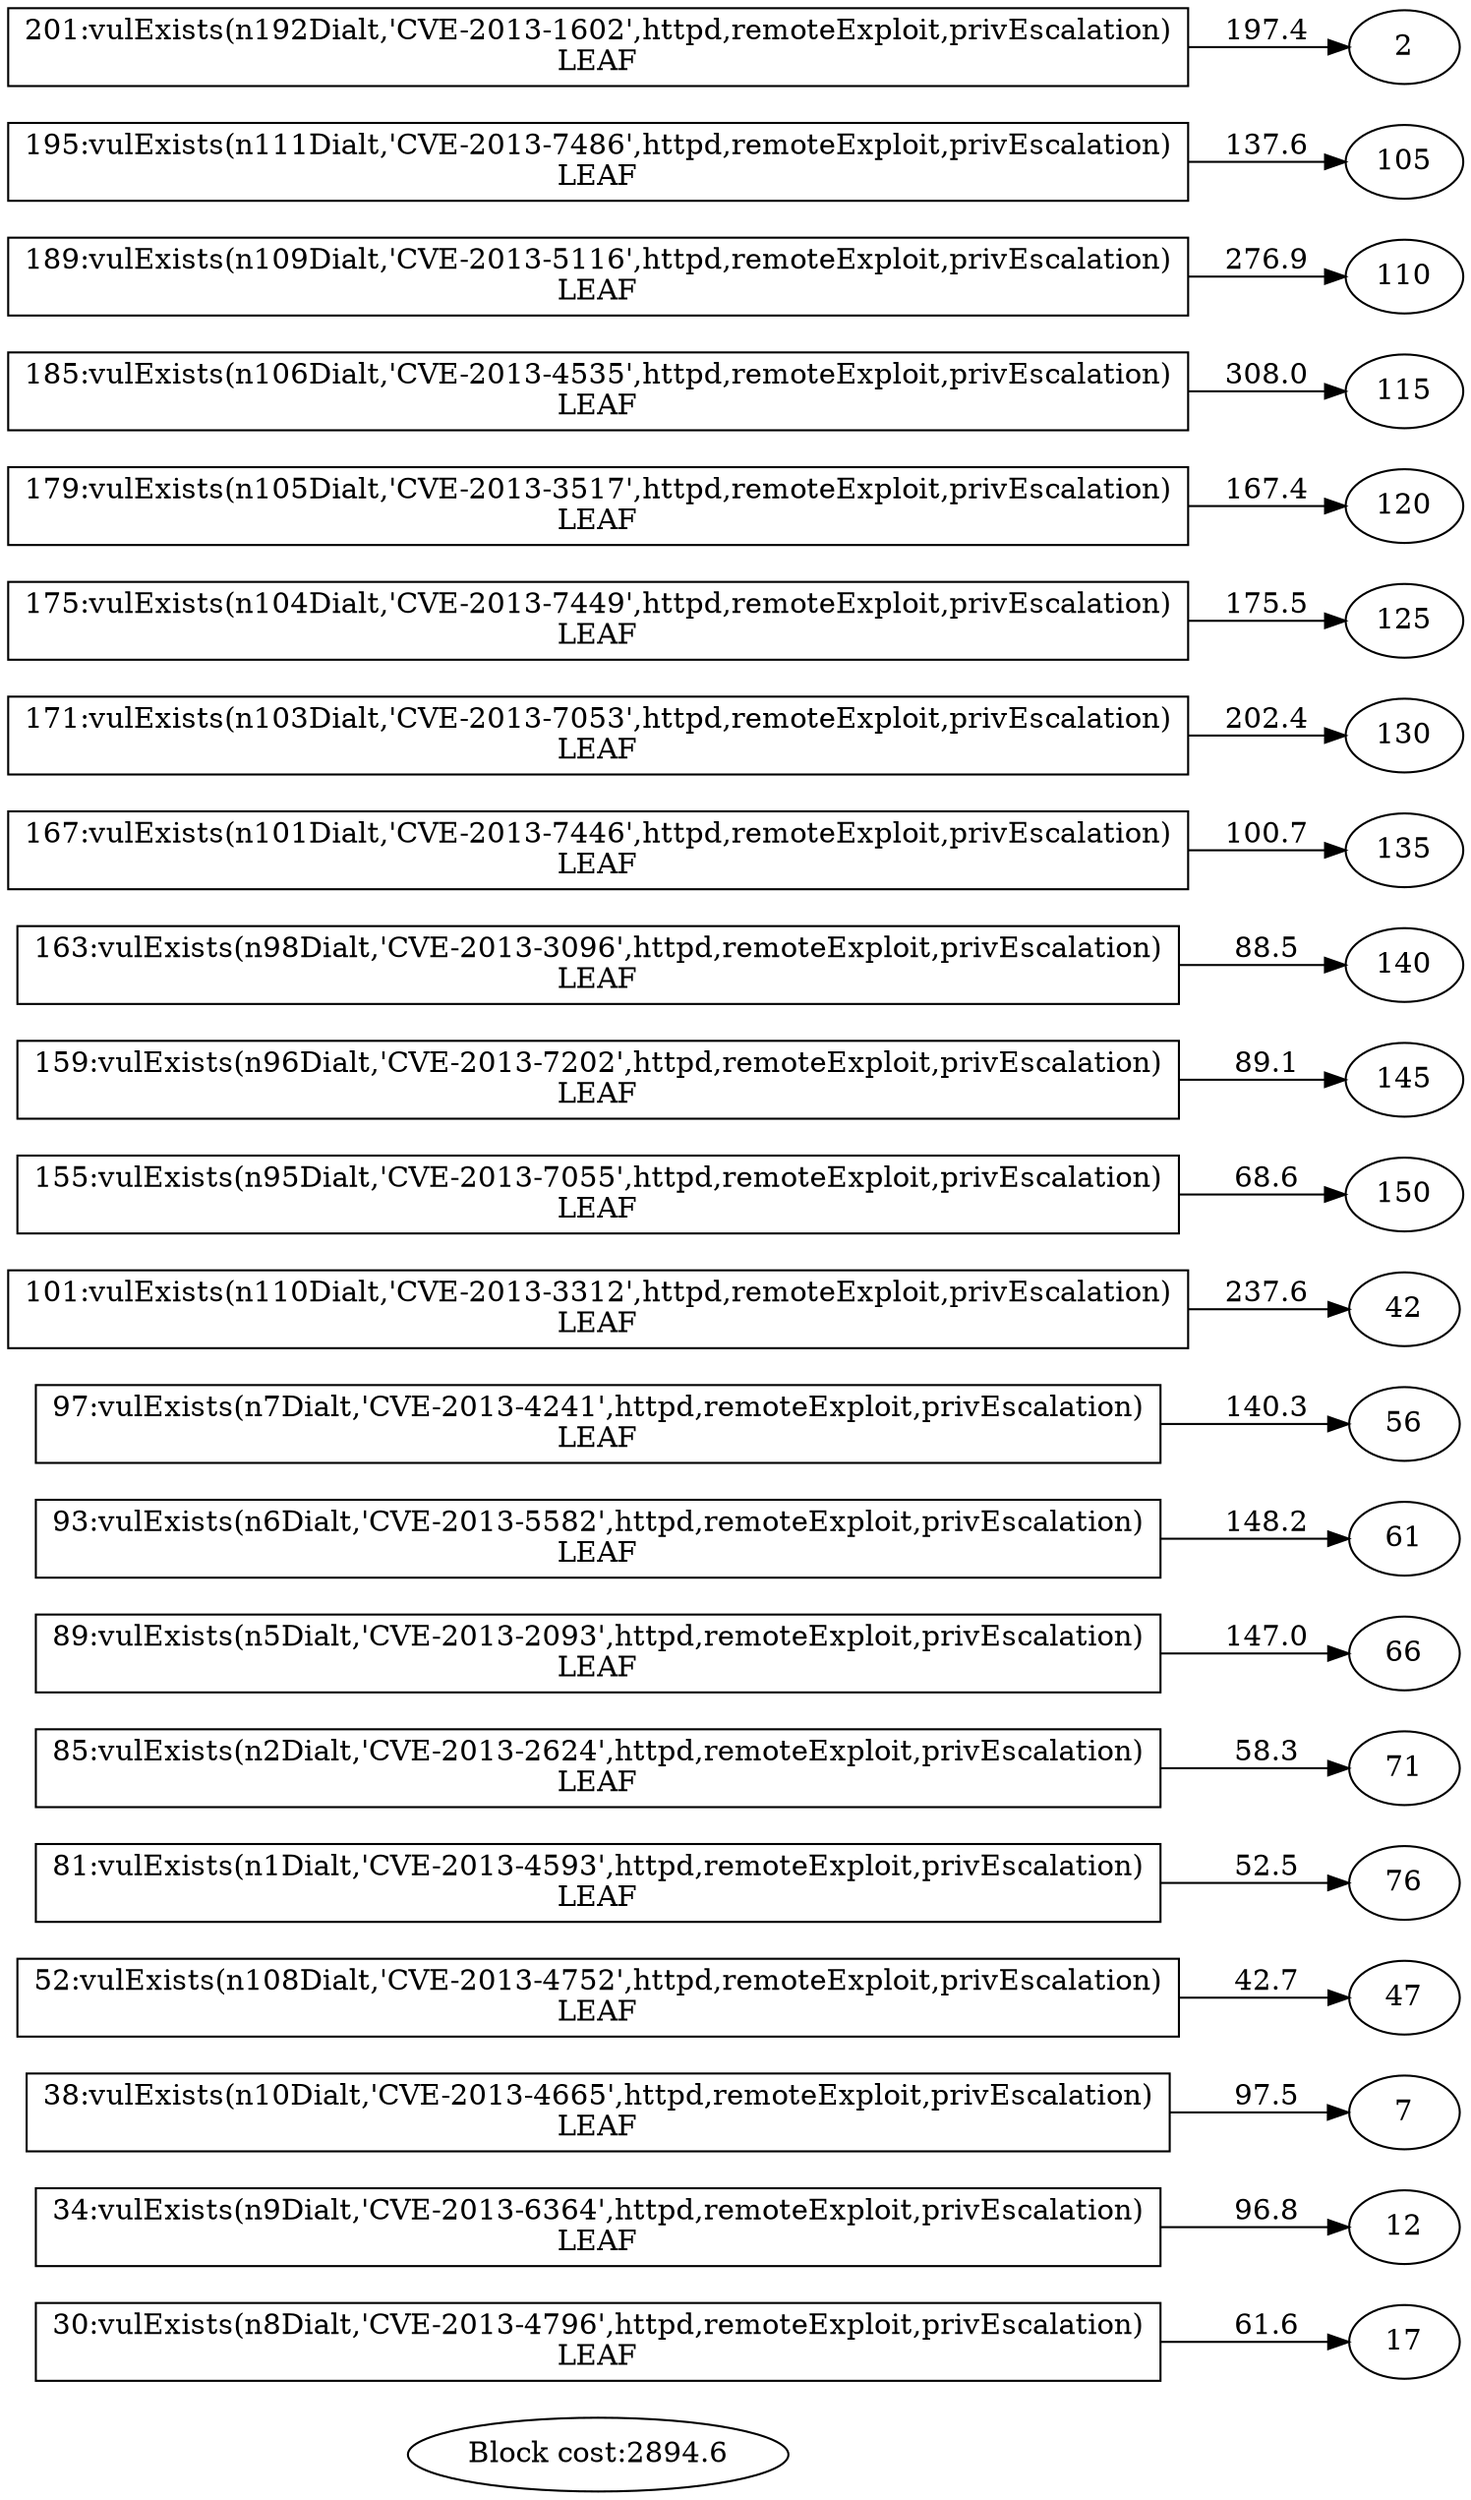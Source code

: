 digraph G {
    graph[rankdir=LR];
    0 [label="Block cost:2894.6",shape=ellipse];
	30 [label="30:vulExists(n8Dialt,'CVE-2013-4796',httpd,remoteExploit,privEscalation)\nLEAF",shape=box];
	34 [label="34:vulExists(n9Dialt,'CVE-2013-6364',httpd,remoteExploit,privEscalation)\nLEAF",shape=box];
	38 [label="38:vulExists(n10Dialt,'CVE-2013-4665',httpd,remoteExploit,privEscalation)\nLEAF",shape=box];
	52 [label="52:vulExists(n108Dialt,'CVE-2013-4752',httpd,remoteExploit,privEscalation)\nLEAF",shape=box];
	81 [label="81:vulExists(n1Dialt,'CVE-2013-4593',httpd,remoteExploit,privEscalation)\nLEAF",shape=box];
	85 [label="85:vulExists(n2Dialt,'CVE-2013-2624',httpd,remoteExploit,privEscalation)\nLEAF",shape=box];
	89 [label="89:vulExists(n5Dialt,'CVE-2013-2093',httpd,remoteExploit,privEscalation)\nLEAF",shape=box];
	93 [label="93:vulExists(n6Dialt,'CVE-2013-5582',httpd,remoteExploit,privEscalation)\nLEAF",shape=box];
	97 [label="97:vulExists(n7Dialt,'CVE-2013-4241',httpd,remoteExploit,privEscalation)\nLEAF",shape=box];
	101 [label="101:vulExists(n110Dialt,'CVE-2013-3312',httpd,remoteExploit,privEscalation)\nLEAF",shape=box];
	155 [label="155:vulExists(n95Dialt,'CVE-2013-7055',httpd,remoteExploit,privEscalation)\nLEAF",shape=box];
	159 [label="159:vulExists(n96Dialt,'CVE-2013-7202',httpd,remoteExploit,privEscalation)\nLEAF",shape=box];
	163 [label="163:vulExists(n98Dialt,'CVE-2013-3096',httpd,remoteExploit,privEscalation)\nLEAF",shape=box];
	167 [label="167:vulExists(n101Dialt,'CVE-2013-7446',httpd,remoteExploit,privEscalation)\nLEAF",shape=box];
	171 [label="171:vulExists(n103Dialt,'CVE-2013-7053',httpd,remoteExploit,privEscalation)\nLEAF",shape=box];
	175 [label="175:vulExists(n104Dialt,'CVE-2013-7449',httpd,remoteExploit,privEscalation)\nLEAF",shape=box];
	179 [label="179:vulExists(n105Dialt,'CVE-2013-3517',httpd,remoteExploit,privEscalation)\nLEAF",shape=box];
	185 [label="185:vulExists(n106Dialt,'CVE-2013-4535',httpd,remoteExploit,privEscalation)\nLEAF",shape=box];
	189 [label="189:vulExists(n109Dialt,'CVE-2013-5116',httpd,remoteExploit,privEscalation)\nLEAF",shape=box];
	195 [label="195:vulExists(n111Dialt,'CVE-2013-7486',httpd,remoteExploit,privEscalation)\nLEAF",shape=box];
	201 [label="201:vulExists(n192Dialt,'CVE-2013-1602',httpd,remoteExploit,privEscalation)\nLEAF",shape=box];
    30 -> 17 [label="61.6"];
    34 -> 12 [label="96.8"];
    38 -> 7 [label="97.5"];
    52 -> 47 [label="42.7"];
    81 -> 76 [label="52.5"];
    85 -> 71 [label="58.3"];
    89 -> 66 [label="147.0"];
    93 -> 61 [label="148.2"];
    97 -> 56 [label="140.3"];
    101 -> 42 [label="237.6"];
    155 -> 150 [label="68.6"];
    159 -> 145 [label="89.1"];
    163 -> 140 [label="88.5"];
    167 -> 135 [label="100.7"];
    171 -> 130 [label="202.4"];
    175 -> 125 [label="175.5"];
    179 -> 120 [label="167.4"];
    185 -> 115 [label="308.0"];
    189 -> 110 [label="276.9"];
    195 -> 105 [label="137.6"];
	201 -> 2 [label="197.4"];
}
